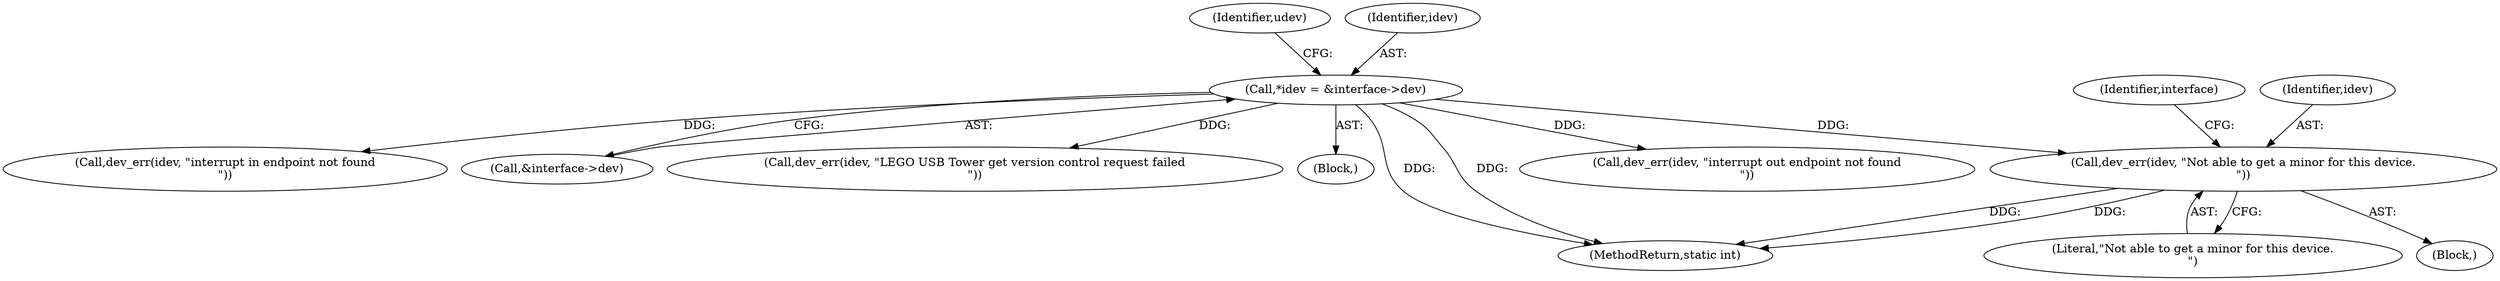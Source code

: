 digraph "0_linux_2fae9e5a7babada041e2e161699ade2447a01989@pointer" {
"1000468" [label="(Call,dev_err(idev, \"Not able to get a minor for this device.\n\"))"];
"1000111" [label="(Call,*idev = &interface->dev)"];
"1000472" [label="(Identifier,interface)"];
"1000312" [label="(Call,dev_err(idev, \"interrupt out endpoint not found\n\"))"];
"1000301" [label="(Call,dev_err(idev, \"interrupt in endpoint not found\n\"))"];
"1000505" [label="(MethodReturn,static int)"];
"1000113" [label="(Call,&interface->dev)"];
"1000470" [label="(Literal,\"Not able to get a minor for this device.\n\")"];
"1000467" [label="(Block,)"];
"1000119" [label="(Identifier,udev)"];
"1000468" [label="(Call,dev_err(idev, \"Not able to get a minor for this device.\n\"))"];
"1000433" [label="(Call,dev_err(idev, \"LEGO USB Tower get version control request failed\n\"))"];
"1000111" [label="(Call,*idev = &interface->dev)"];
"1000469" [label="(Identifier,idev)"];
"1000109" [label="(Block,)"];
"1000112" [label="(Identifier,idev)"];
"1000468" -> "1000467"  [label="AST: "];
"1000468" -> "1000470"  [label="CFG: "];
"1000469" -> "1000468"  [label="AST: "];
"1000470" -> "1000468"  [label="AST: "];
"1000472" -> "1000468"  [label="CFG: "];
"1000468" -> "1000505"  [label="DDG: "];
"1000468" -> "1000505"  [label="DDG: "];
"1000111" -> "1000468"  [label="DDG: "];
"1000111" -> "1000109"  [label="AST: "];
"1000111" -> "1000113"  [label="CFG: "];
"1000112" -> "1000111"  [label="AST: "];
"1000113" -> "1000111"  [label="AST: "];
"1000119" -> "1000111"  [label="CFG: "];
"1000111" -> "1000505"  [label="DDG: "];
"1000111" -> "1000505"  [label="DDG: "];
"1000111" -> "1000301"  [label="DDG: "];
"1000111" -> "1000312"  [label="DDG: "];
"1000111" -> "1000433"  [label="DDG: "];
}
